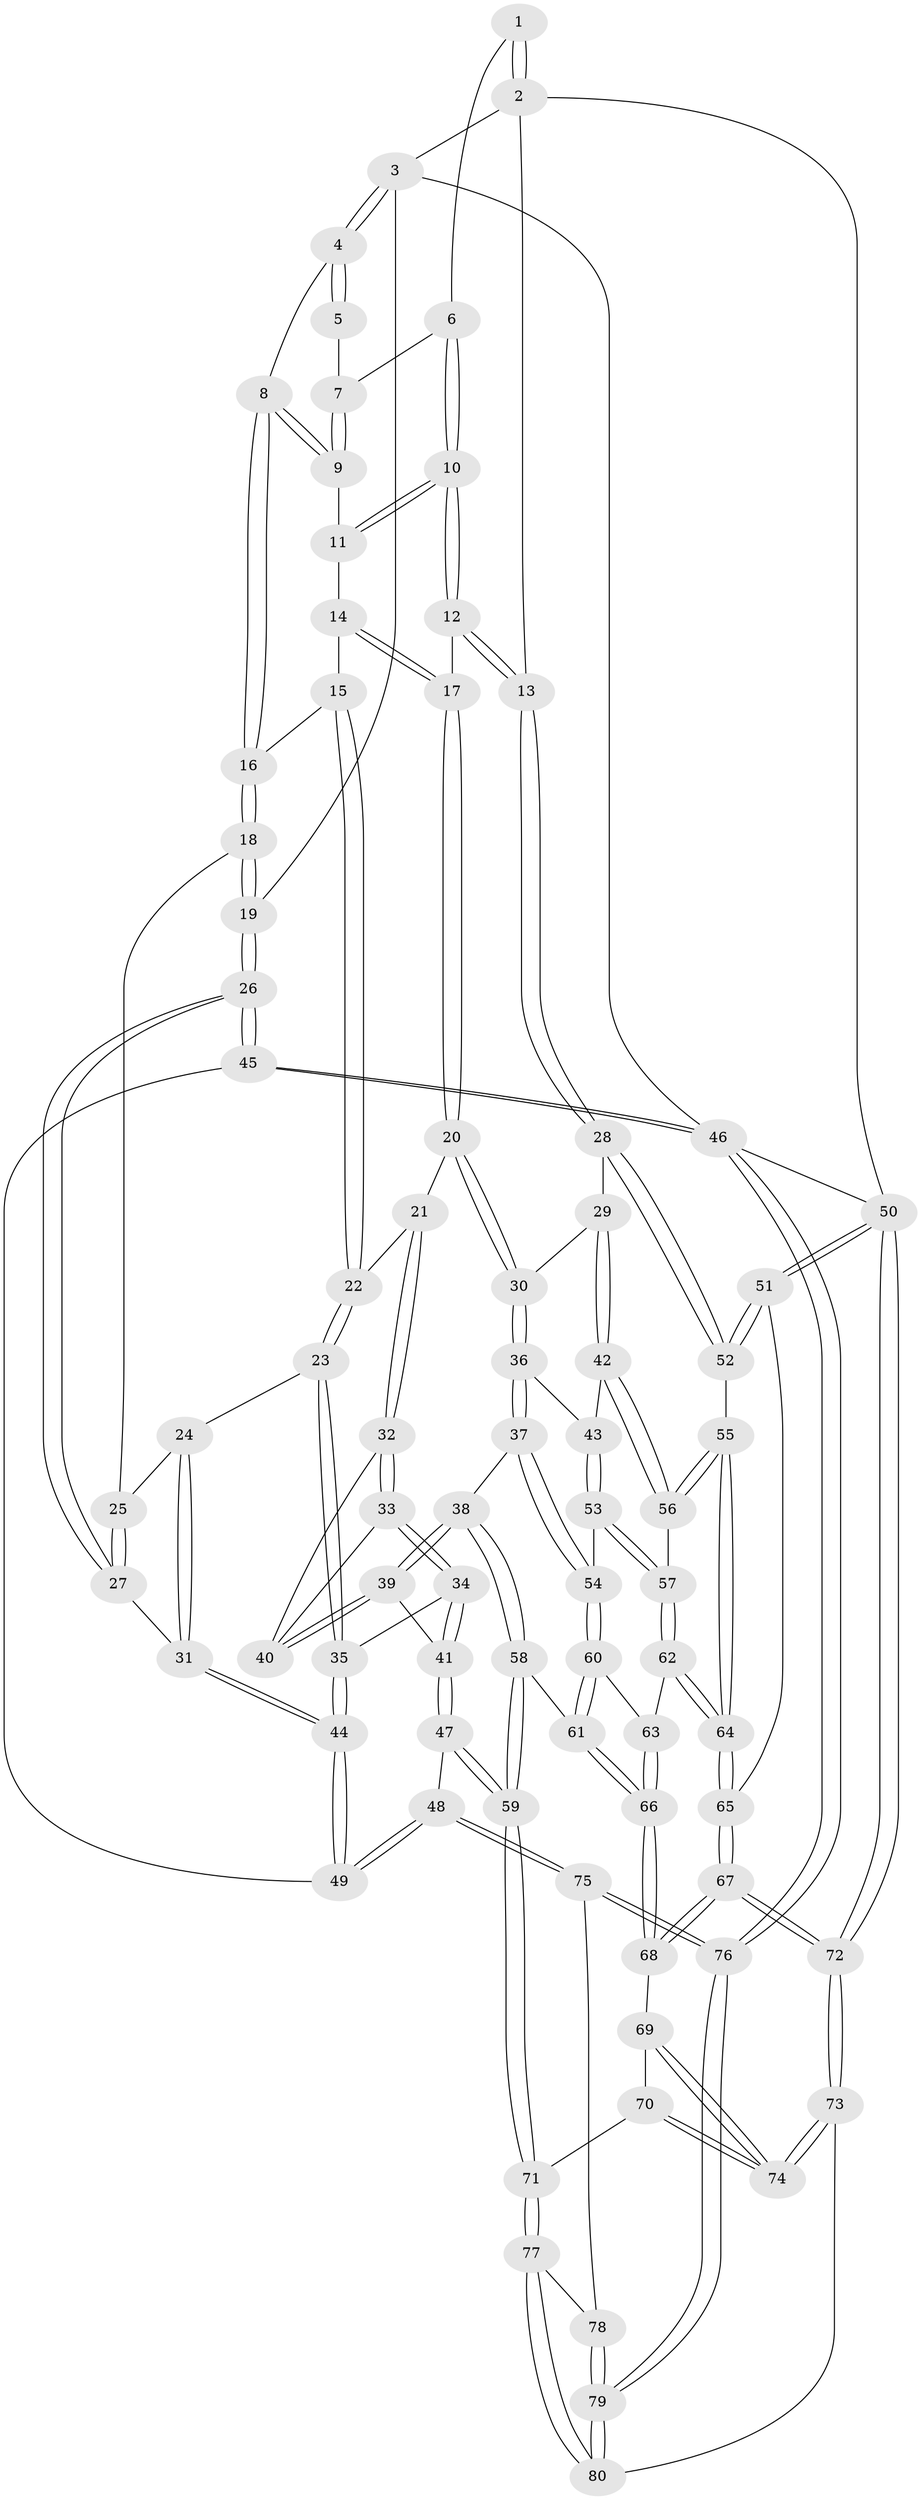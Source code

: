 // Generated by graph-tools (version 1.1) at 2025/03/03/09/25 03:03:20]
// undirected, 80 vertices, 197 edges
graph export_dot {
graph [start="1"]
  node [color=gray90,style=filled];
  1 [pos="+0.3908029394360299+0"];
  2 [pos="+1+0"];
  3 [pos="+0+0"];
  4 [pos="+0+0"];
  5 [pos="+0.35016024196734996+0"];
  6 [pos="+0.4303323584125627+0.07610102448400076"];
  7 [pos="+0.3252883468494265+0.056108290988759114"];
  8 [pos="+0.21956938046505411+0.12555645652506495"];
  9 [pos="+0.2976249167749559+0.09150790659983143"];
  10 [pos="+0.48304694822899075+0.13139143310636978"];
  11 [pos="+0.39045039047222546+0.15979460178921384"];
  12 [pos="+0.5381628591063962+0.14543011191288446"];
  13 [pos="+1+0"];
  14 [pos="+0.3758404952174066+0.18049458722010753"];
  15 [pos="+0.23720047837924116+0.27724561991220154"];
  16 [pos="+0.23039961632522507+0.2749004625518483"];
  17 [pos="+0.43791867218342906+0.32897991368878526"];
  18 [pos="+0.2288620796007986+0.27566683834144434"];
  19 [pos="+0+0"];
  20 [pos="+0.4335909994383098+0.3406619929466948"];
  21 [pos="+0.424232759282787+0.34485078341043063"];
  22 [pos="+0.2978469852408868+0.320195902051232"];
  23 [pos="+0.28589924035600073+0.46479170522340485"];
  24 [pos="+0.19795161347886908+0.41551637123959456"];
  25 [pos="+0.19368224690952193+0.30130447124224774"];
  26 [pos="+0+0.3961257095690525"];
  27 [pos="+0+0.3863668345033837"];
  28 [pos="+1+0.1284008289132396"];
  29 [pos="+0.5975489708553147+0.39862588104317165"];
  30 [pos="+0.5859844034050838+0.4044625285353834"];
  31 [pos="+0.17940706128249811+0.4975747283146088"];
  32 [pos="+0.4216261632490718+0.36190680785371754"];
  33 [pos="+0.33450471793176745+0.4778880817045459"];
  34 [pos="+0.3039452727889229+0.5042870732824076"];
  35 [pos="+0.28920146424115084+0.4981793724355152"];
  36 [pos="+0.5615625746639386+0.49726803444567397"];
  37 [pos="+0.5243836571353747+0.5369663853749461"];
  38 [pos="+0.45509314907401877+0.5543675620175459"];
  39 [pos="+0.44890898258197465+0.5508433799620461"];
  40 [pos="+0.42765416097494174+0.46322558277656073"];
  41 [pos="+0.3526564064637664+0.5538712238353432"];
  42 [pos="+0.705555349516583+0.5598074125638899"];
  43 [pos="+0.6567838048199277+0.5546886737575469"];
  44 [pos="+0.2028375495557231+0.5308345797283931"];
  45 [pos="+0+0.5922514442081892"];
  46 [pos="+0+1"];
  47 [pos="+0.27936839823455983+0.7144844522929547"];
  48 [pos="+0.1667127255799384+0.7211247895582573"];
  49 [pos="+0.14896188855411638+0.7021536523629474"];
  50 [pos="+1+1"];
  51 [pos="+1+0.5031188874960704"];
  52 [pos="+1+0.20789510218384158"];
  53 [pos="+0.5960182477828889+0.6252384503006428"];
  54 [pos="+0.5803458195831342+0.6264915740949063"];
  55 [pos="+0.7738824510714526+0.5659339278374192"];
  56 [pos="+0.739740298852371+0.5683555185387487"];
  57 [pos="+0.6454188208339091+0.6452752978367574"];
  58 [pos="+0.4499641178738052+0.7300093036294719"];
  59 [pos="+0.415492702477804+0.7678505730024697"];
  60 [pos="+0.5649870774881071+0.660570264540247"];
  61 [pos="+0.5050460948982457+0.7170496897001671"];
  62 [pos="+0.6493251070398706+0.662462704708226"];
  63 [pos="+0.6419969452992955+0.7135382670971819"];
  64 [pos="+0.786455949705568+0.6876331772725316"];
  65 [pos="+0.80231750037974+0.7591443449685291"];
  66 [pos="+0.6601026267186945+0.7789620844325122"];
  67 [pos="+0.7991327469709735+0.8046414828564389"];
  68 [pos="+0.6694474363676577+0.7893593242471408"];
  69 [pos="+0.6343888945123782+0.818983551454001"];
  70 [pos="+0.4940437939903134+0.8693902620395252"];
  71 [pos="+0.4332243199617325+0.8428061802400448"];
  72 [pos="+1+1"];
  73 [pos="+0.7024078589491543+1"];
  74 [pos="+0.6086423494871297+1"];
  75 [pos="+0.16323068321819365+0.7576154347645145"];
  76 [pos="+0+1"];
  77 [pos="+0.35684722906251976+0.9562486244442057"];
  78 [pos="+0.21866569743193465+0.887669486423545"];
  79 [pos="+0+1"];
  80 [pos="+0.35400856224563315+1"];
  1 -- 2;
  1 -- 2;
  1 -- 6;
  2 -- 3;
  2 -- 13;
  2 -- 50;
  3 -- 4;
  3 -- 4;
  3 -- 19;
  3 -- 46;
  4 -- 5;
  4 -- 5;
  4 -- 8;
  5 -- 7;
  6 -- 7;
  6 -- 10;
  6 -- 10;
  7 -- 9;
  7 -- 9;
  8 -- 9;
  8 -- 9;
  8 -- 16;
  8 -- 16;
  9 -- 11;
  10 -- 11;
  10 -- 11;
  10 -- 12;
  10 -- 12;
  11 -- 14;
  12 -- 13;
  12 -- 13;
  12 -- 17;
  13 -- 28;
  13 -- 28;
  14 -- 15;
  14 -- 17;
  14 -- 17;
  15 -- 16;
  15 -- 22;
  15 -- 22;
  16 -- 18;
  16 -- 18;
  17 -- 20;
  17 -- 20;
  18 -- 19;
  18 -- 19;
  18 -- 25;
  19 -- 26;
  19 -- 26;
  20 -- 21;
  20 -- 30;
  20 -- 30;
  21 -- 22;
  21 -- 32;
  21 -- 32;
  22 -- 23;
  22 -- 23;
  23 -- 24;
  23 -- 35;
  23 -- 35;
  24 -- 25;
  24 -- 31;
  24 -- 31;
  25 -- 27;
  25 -- 27;
  26 -- 27;
  26 -- 27;
  26 -- 45;
  26 -- 45;
  27 -- 31;
  28 -- 29;
  28 -- 52;
  28 -- 52;
  29 -- 30;
  29 -- 42;
  29 -- 42;
  30 -- 36;
  30 -- 36;
  31 -- 44;
  31 -- 44;
  32 -- 33;
  32 -- 33;
  32 -- 40;
  33 -- 34;
  33 -- 34;
  33 -- 40;
  34 -- 35;
  34 -- 41;
  34 -- 41;
  35 -- 44;
  35 -- 44;
  36 -- 37;
  36 -- 37;
  36 -- 43;
  37 -- 38;
  37 -- 54;
  37 -- 54;
  38 -- 39;
  38 -- 39;
  38 -- 58;
  38 -- 58;
  39 -- 40;
  39 -- 40;
  39 -- 41;
  41 -- 47;
  41 -- 47;
  42 -- 43;
  42 -- 56;
  42 -- 56;
  43 -- 53;
  43 -- 53;
  44 -- 49;
  44 -- 49;
  45 -- 46;
  45 -- 46;
  45 -- 49;
  46 -- 76;
  46 -- 76;
  46 -- 50;
  47 -- 48;
  47 -- 59;
  47 -- 59;
  48 -- 49;
  48 -- 49;
  48 -- 75;
  48 -- 75;
  50 -- 51;
  50 -- 51;
  50 -- 72;
  50 -- 72;
  51 -- 52;
  51 -- 52;
  51 -- 65;
  52 -- 55;
  53 -- 54;
  53 -- 57;
  53 -- 57;
  54 -- 60;
  54 -- 60;
  55 -- 56;
  55 -- 56;
  55 -- 64;
  55 -- 64;
  56 -- 57;
  57 -- 62;
  57 -- 62;
  58 -- 59;
  58 -- 59;
  58 -- 61;
  59 -- 71;
  59 -- 71;
  60 -- 61;
  60 -- 61;
  60 -- 63;
  61 -- 66;
  61 -- 66;
  62 -- 63;
  62 -- 64;
  62 -- 64;
  63 -- 66;
  63 -- 66;
  64 -- 65;
  64 -- 65;
  65 -- 67;
  65 -- 67;
  66 -- 68;
  66 -- 68;
  67 -- 68;
  67 -- 68;
  67 -- 72;
  67 -- 72;
  68 -- 69;
  69 -- 70;
  69 -- 74;
  69 -- 74;
  70 -- 71;
  70 -- 74;
  70 -- 74;
  71 -- 77;
  71 -- 77;
  72 -- 73;
  72 -- 73;
  73 -- 74;
  73 -- 74;
  73 -- 80;
  75 -- 76;
  75 -- 76;
  75 -- 78;
  76 -- 79;
  76 -- 79;
  77 -- 78;
  77 -- 80;
  77 -- 80;
  78 -- 79;
  78 -- 79;
  79 -- 80;
  79 -- 80;
}
